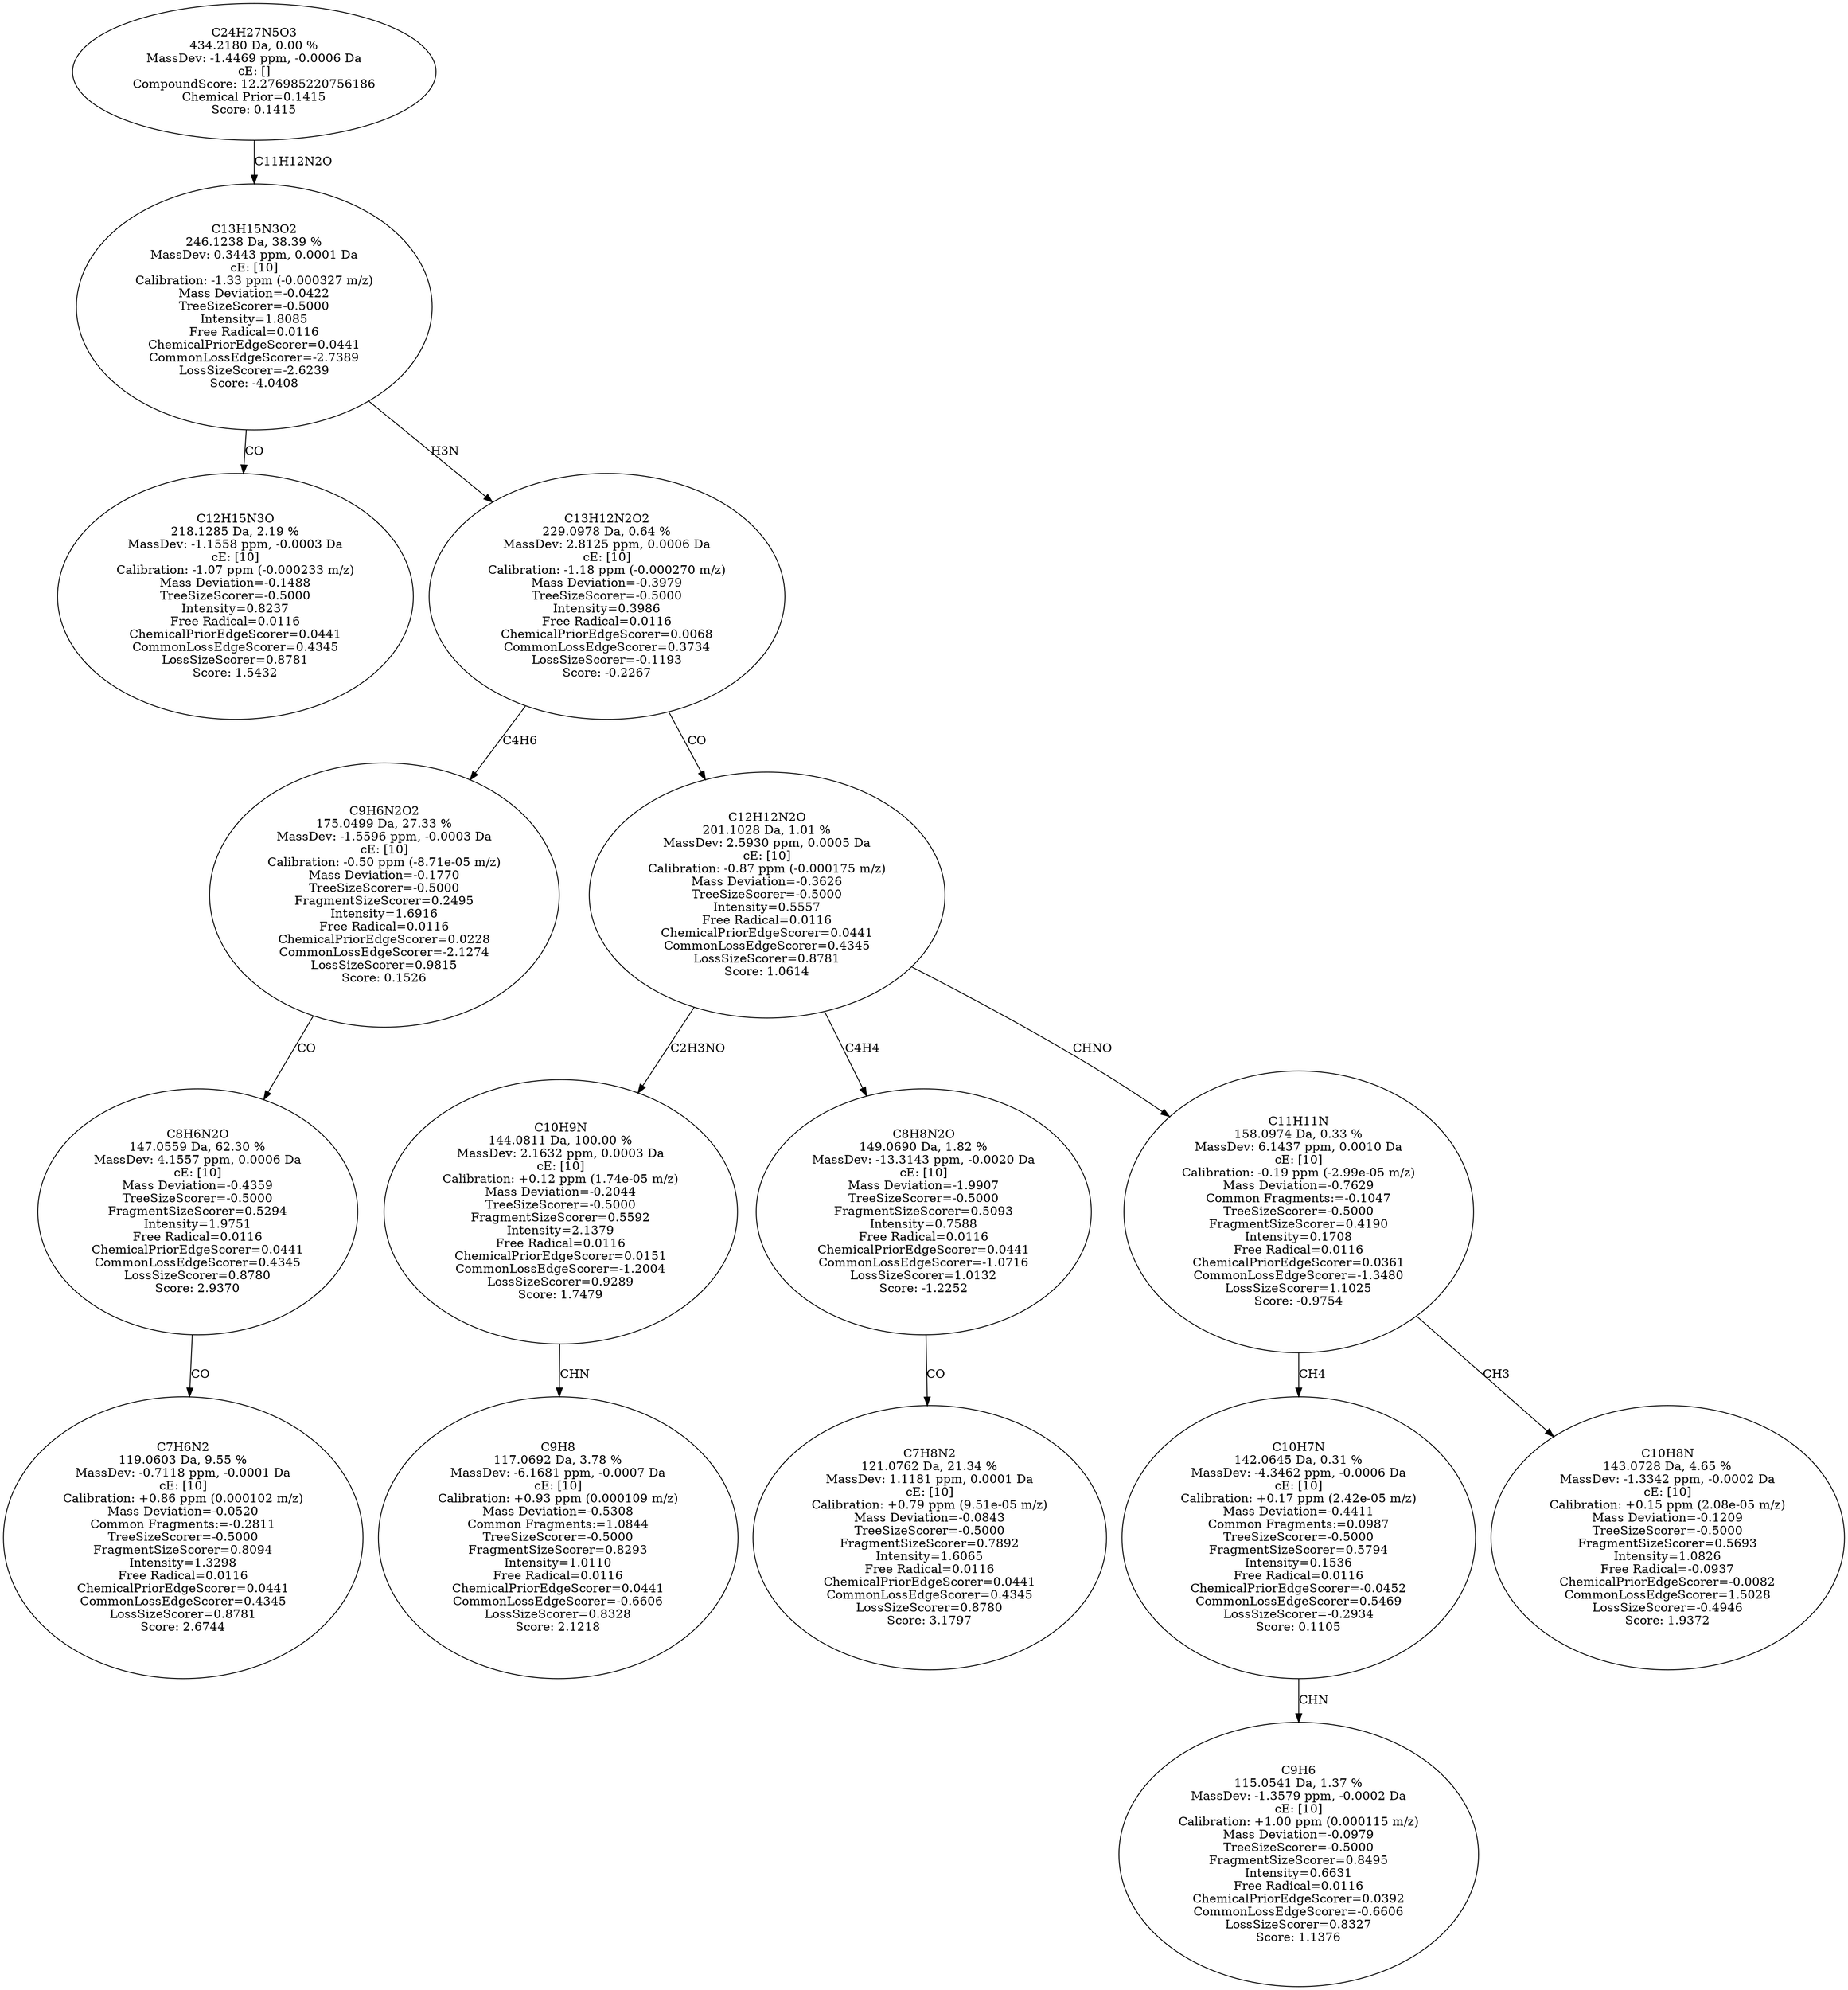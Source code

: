 strict digraph {
v1 [label="C12H15N3O\n218.1285 Da, 2.19 %\nMassDev: -1.1558 ppm, -0.0003 Da\ncE: [10]\nCalibration: -1.07 ppm (-0.000233 m/z)\nMass Deviation=-0.1488\nTreeSizeScorer=-0.5000\nIntensity=0.8237\nFree Radical=0.0116\nChemicalPriorEdgeScorer=0.0441\nCommonLossEdgeScorer=0.4345\nLossSizeScorer=0.8781\nScore: 1.5432"];
v2 [label="C7H6N2\n119.0603 Da, 9.55 %\nMassDev: -0.7118 ppm, -0.0001 Da\ncE: [10]\nCalibration: +0.86 ppm (0.000102 m/z)\nMass Deviation=-0.0520\nCommon Fragments:=-0.2811\nTreeSizeScorer=-0.5000\nFragmentSizeScorer=0.8094\nIntensity=1.3298\nFree Radical=0.0116\nChemicalPriorEdgeScorer=0.0441\nCommonLossEdgeScorer=0.4345\nLossSizeScorer=0.8781\nScore: 2.6744"];
v3 [label="C8H6N2O\n147.0559 Da, 62.30 %\nMassDev: 4.1557 ppm, 0.0006 Da\ncE: [10]\nMass Deviation=-0.4359\nTreeSizeScorer=-0.5000\nFragmentSizeScorer=0.5294\nIntensity=1.9751\nFree Radical=0.0116\nChemicalPriorEdgeScorer=0.0441\nCommonLossEdgeScorer=0.4345\nLossSizeScorer=0.8780\nScore: 2.9370"];
v4 [label="C9H6N2O2\n175.0499 Da, 27.33 %\nMassDev: -1.5596 ppm, -0.0003 Da\ncE: [10]\nCalibration: -0.50 ppm (-8.71e-05 m/z)\nMass Deviation=-0.1770\nTreeSizeScorer=-0.5000\nFragmentSizeScorer=0.2495\nIntensity=1.6916\nFree Radical=0.0116\nChemicalPriorEdgeScorer=0.0228\nCommonLossEdgeScorer=-2.1274\nLossSizeScorer=0.9815\nScore: 0.1526"];
v5 [label="C9H8\n117.0692 Da, 3.78 %\nMassDev: -6.1681 ppm, -0.0007 Da\ncE: [10]\nCalibration: +0.93 ppm (0.000109 m/z)\nMass Deviation=-0.5308\nCommon Fragments:=1.0844\nTreeSizeScorer=-0.5000\nFragmentSizeScorer=0.8293\nIntensity=1.0110\nFree Radical=0.0116\nChemicalPriorEdgeScorer=0.0441\nCommonLossEdgeScorer=-0.6606\nLossSizeScorer=0.8328\nScore: 2.1218"];
v6 [label="C10H9N\n144.0811 Da, 100.00 %\nMassDev: 2.1632 ppm, 0.0003 Da\ncE: [10]\nCalibration: +0.12 ppm (1.74e-05 m/z)\nMass Deviation=-0.2044\nTreeSizeScorer=-0.5000\nFragmentSizeScorer=0.5592\nIntensity=2.1379\nFree Radical=0.0116\nChemicalPriorEdgeScorer=0.0151\nCommonLossEdgeScorer=-1.2004\nLossSizeScorer=0.9289\nScore: 1.7479"];
v7 [label="C7H8N2\n121.0762 Da, 21.34 %\nMassDev: 1.1181 ppm, 0.0001 Da\ncE: [10]\nCalibration: +0.79 ppm (9.51e-05 m/z)\nMass Deviation=-0.0843\nTreeSizeScorer=-0.5000\nFragmentSizeScorer=0.7892\nIntensity=1.6065\nFree Radical=0.0116\nChemicalPriorEdgeScorer=0.0441\nCommonLossEdgeScorer=0.4345\nLossSizeScorer=0.8780\nScore: 3.1797"];
v8 [label="C8H8N2O\n149.0690 Da, 1.82 %\nMassDev: -13.3143 ppm, -0.0020 Da\ncE: [10]\nMass Deviation=-1.9907\nTreeSizeScorer=-0.5000\nFragmentSizeScorer=0.5093\nIntensity=0.7588\nFree Radical=0.0116\nChemicalPriorEdgeScorer=0.0441\nCommonLossEdgeScorer=-1.0716\nLossSizeScorer=1.0132\nScore: -1.2252"];
v9 [label="C9H6\n115.0541 Da, 1.37 %\nMassDev: -1.3579 ppm, -0.0002 Da\ncE: [10]\nCalibration: +1.00 ppm (0.000115 m/z)\nMass Deviation=-0.0979\nTreeSizeScorer=-0.5000\nFragmentSizeScorer=0.8495\nIntensity=0.6631\nFree Radical=0.0116\nChemicalPriorEdgeScorer=0.0392\nCommonLossEdgeScorer=-0.6606\nLossSizeScorer=0.8327\nScore: 1.1376"];
v10 [label="C10H7N\n142.0645 Da, 0.31 %\nMassDev: -4.3462 ppm, -0.0006 Da\ncE: [10]\nCalibration: +0.17 ppm (2.42e-05 m/z)\nMass Deviation=-0.4411\nCommon Fragments:=0.0987\nTreeSizeScorer=-0.5000\nFragmentSizeScorer=0.5794\nIntensity=0.1536\nFree Radical=0.0116\nChemicalPriorEdgeScorer=-0.0452\nCommonLossEdgeScorer=0.5469\nLossSizeScorer=-0.2934\nScore: 0.1105"];
v11 [label="C10H8N\n143.0728 Da, 4.65 %\nMassDev: -1.3342 ppm, -0.0002 Da\ncE: [10]\nCalibration: +0.15 ppm (2.08e-05 m/z)\nMass Deviation=-0.1209\nTreeSizeScorer=-0.5000\nFragmentSizeScorer=0.5693\nIntensity=1.0826\nFree Radical=-0.0937\nChemicalPriorEdgeScorer=-0.0082\nCommonLossEdgeScorer=1.5028\nLossSizeScorer=-0.4946\nScore: 1.9372"];
v12 [label="C11H11N\n158.0974 Da, 0.33 %\nMassDev: 6.1437 ppm, 0.0010 Da\ncE: [10]\nCalibration: -0.19 ppm (-2.99e-05 m/z)\nMass Deviation=-0.7629\nCommon Fragments:=-0.1047\nTreeSizeScorer=-0.5000\nFragmentSizeScorer=0.4190\nIntensity=0.1708\nFree Radical=0.0116\nChemicalPriorEdgeScorer=0.0361\nCommonLossEdgeScorer=-1.3480\nLossSizeScorer=1.1025\nScore: -0.9754"];
v13 [label="C12H12N2O\n201.1028 Da, 1.01 %\nMassDev: 2.5930 ppm, 0.0005 Da\ncE: [10]\nCalibration: -0.87 ppm (-0.000175 m/z)\nMass Deviation=-0.3626\nTreeSizeScorer=-0.5000\nIntensity=0.5557\nFree Radical=0.0116\nChemicalPriorEdgeScorer=0.0441\nCommonLossEdgeScorer=0.4345\nLossSizeScorer=0.8781\nScore: 1.0614"];
v14 [label="C13H12N2O2\n229.0978 Da, 0.64 %\nMassDev: 2.8125 ppm, 0.0006 Da\ncE: [10]\nCalibration: -1.18 ppm (-0.000270 m/z)\nMass Deviation=-0.3979\nTreeSizeScorer=-0.5000\nIntensity=0.3986\nFree Radical=0.0116\nChemicalPriorEdgeScorer=0.0068\nCommonLossEdgeScorer=0.3734\nLossSizeScorer=-0.1193\nScore: -0.2267"];
v15 [label="C13H15N3O2\n246.1238 Da, 38.39 %\nMassDev: 0.3443 ppm, 0.0001 Da\ncE: [10]\nCalibration: -1.33 ppm (-0.000327 m/z)\nMass Deviation=-0.0422\nTreeSizeScorer=-0.5000\nIntensity=1.8085\nFree Radical=0.0116\nChemicalPriorEdgeScorer=0.0441\nCommonLossEdgeScorer=-2.7389\nLossSizeScorer=-2.6239\nScore: -4.0408"];
v16 [label="C24H27N5O3\n434.2180 Da, 0.00 %\nMassDev: -1.4469 ppm, -0.0006 Da\ncE: []\nCompoundScore: 12.276985220756186\nChemical Prior=0.1415\nScore: 0.1415"];
v15 -> v1 [label="CO"];
v3 -> v2 [label="CO"];
v4 -> v3 [label="CO"];
v14 -> v4 [label="C4H6"];
v6 -> v5 [label="CHN"];
v13 -> v6 [label="C2H3NO"];
v8 -> v7 [label="CO"];
v13 -> v8 [label="C4H4"];
v10 -> v9 [label="CHN"];
v12 -> v10 [label="CH4"];
v12 -> v11 [label="CH3"];
v13 -> v12 [label="CHNO"];
v14 -> v13 [label="CO"];
v15 -> v14 [label="H3N"];
v16 -> v15 [label="C11H12N2O"];
}